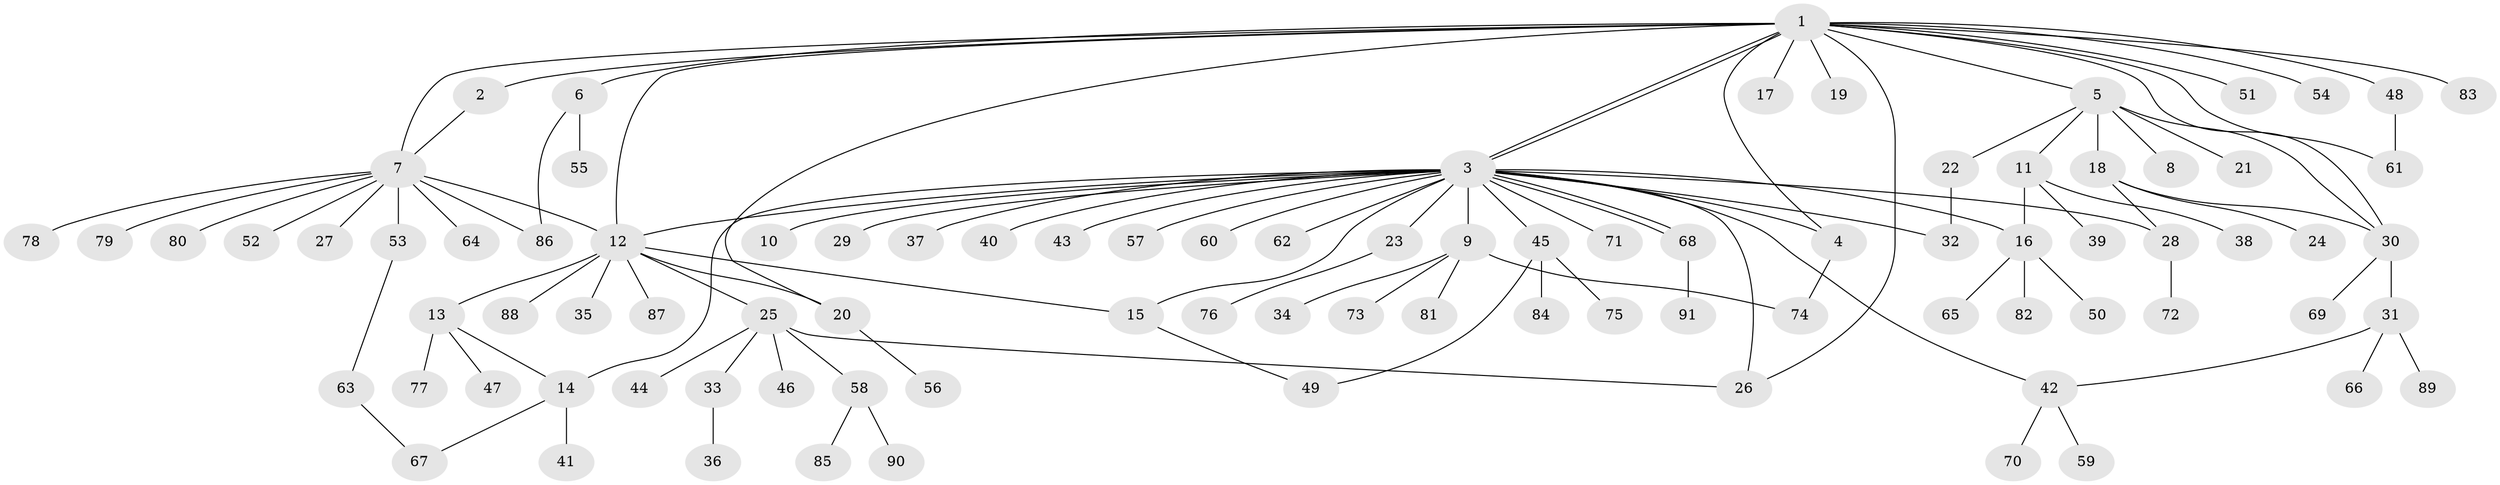 // coarse degree distribution, {17: 0.014492753623188406, 2: 0.15942028985507245, 23: 0.014492753623188406, 6: 0.014492753623188406, 10: 0.014492753623188406, 4: 0.07246376811594203, 1: 0.5942028985507246, 14: 0.014492753623188406, 3: 0.10144927536231885}
// Generated by graph-tools (version 1.1) at 2025/41/03/06/25 10:41:49]
// undirected, 91 vertices, 112 edges
graph export_dot {
graph [start="1"]
  node [color=gray90,style=filled];
  1;
  2;
  3;
  4;
  5;
  6;
  7;
  8;
  9;
  10;
  11;
  12;
  13;
  14;
  15;
  16;
  17;
  18;
  19;
  20;
  21;
  22;
  23;
  24;
  25;
  26;
  27;
  28;
  29;
  30;
  31;
  32;
  33;
  34;
  35;
  36;
  37;
  38;
  39;
  40;
  41;
  42;
  43;
  44;
  45;
  46;
  47;
  48;
  49;
  50;
  51;
  52;
  53;
  54;
  55;
  56;
  57;
  58;
  59;
  60;
  61;
  62;
  63;
  64;
  65;
  66;
  67;
  68;
  69;
  70;
  71;
  72;
  73;
  74;
  75;
  76;
  77;
  78;
  79;
  80;
  81;
  82;
  83;
  84;
  85;
  86;
  87;
  88;
  89;
  90;
  91;
  1 -- 2;
  1 -- 3;
  1 -- 3;
  1 -- 4;
  1 -- 5;
  1 -- 6;
  1 -- 7;
  1 -- 12;
  1 -- 17;
  1 -- 19;
  1 -- 20;
  1 -- 26;
  1 -- 30;
  1 -- 48;
  1 -- 51;
  1 -- 54;
  1 -- 61;
  1 -- 83;
  2 -- 7;
  3 -- 4;
  3 -- 9;
  3 -- 10;
  3 -- 12;
  3 -- 14;
  3 -- 15;
  3 -- 16;
  3 -- 23;
  3 -- 26;
  3 -- 28;
  3 -- 29;
  3 -- 32;
  3 -- 37;
  3 -- 40;
  3 -- 42;
  3 -- 43;
  3 -- 45;
  3 -- 57;
  3 -- 60;
  3 -- 62;
  3 -- 68;
  3 -- 68;
  3 -- 71;
  4 -- 74;
  5 -- 8;
  5 -- 11;
  5 -- 18;
  5 -- 21;
  5 -- 22;
  5 -- 30;
  6 -- 55;
  6 -- 86;
  7 -- 12;
  7 -- 27;
  7 -- 52;
  7 -- 53;
  7 -- 64;
  7 -- 78;
  7 -- 79;
  7 -- 80;
  7 -- 86;
  9 -- 34;
  9 -- 73;
  9 -- 74;
  9 -- 81;
  11 -- 16;
  11 -- 38;
  11 -- 39;
  12 -- 13;
  12 -- 15;
  12 -- 20;
  12 -- 25;
  12 -- 35;
  12 -- 87;
  12 -- 88;
  13 -- 14;
  13 -- 47;
  13 -- 77;
  14 -- 41;
  14 -- 67;
  15 -- 49;
  16 -- 50;
  16 -- 65;
  16 -- 82;
  18 -- 24;
  18 -- 28;
  18 -- 30;
  20 -- 56;
  22 -- 32;
  23 -- 76;
  25 -- 26;
  25 -- 33;
  25 -- 44;
  25 -- 46;
  25 -- 58;
  28 -- 72;
  30 -- 31;
  30 -- 69;
  31 -- 42;
  31 -- 66;
  31 -- 89;
  33 -- 36;
  42 -- 59;
  42 -- 70;
  45 -- 49;
  45 -- 75;
  45 -- 84;
  48 -- 61;
  53 -- 63;
  58 -- 85;
  58 -- 90;
  63 -- 67;
  68 -- 91;
}
